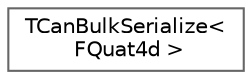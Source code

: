 digraph "Graphical Class Hierarchy"
{
 // INTERACTIVE_SVG=YES
 // LATEX_PDF_SIZE
  bgcolor="transparent";
  edge [fontname=Helvetica,fontsize=10,labelfontname=Helvetica,labelfontsize=10];
  node [fontname=Helvetica,fontsize=10,shape=box,height=0.2,width=0.4];
  rankdir="LR";
  Node0 [id="Node000000",label="TCanBulkSerialize\<\l FQuat4d \>",height=0.2,width=0.4,color="grey40", fillcolor="white", style="filled",URL="$db/d65/structTCanBulkSerialize_3_01FQuat4d_01_4.html",tooltip=" "];
}
